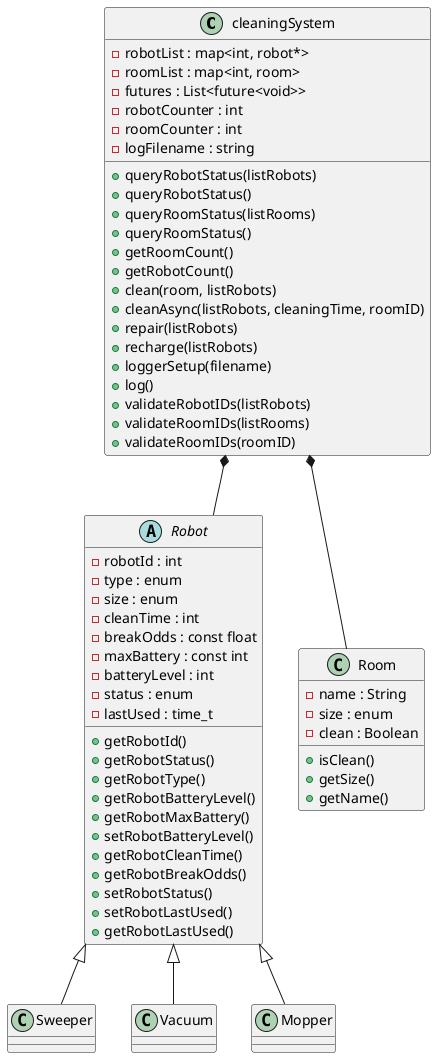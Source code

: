 @startuml
Class cleaningSystem{
    -robotList : map<int, robot*>
    -roomList : map<int, room>
    -futures : List<future<void>>
    -robotCounter : int
    -roomCounter : int
    -logFilename : string

    +queryRobotStatus(listRobots)
    +queryRobotStatus()
    +queryRoomStatus(listRooms)
    +queryRoomStatus()
    +getRoomCount()
    +getRobotCount()
    +clean(room, listRobots)
    +cleanAsync(listRobots, cleaningTime, roomID)
    +repair(listRobots)
    +recharge(listRobots)
    +loggerSetup(filename)
    +log()
    +validateRobotIDs(listRobots)
    +validateRoomIDs(listRooms)
    +validateRoomIDs(roomID)

}
Abstract class Robot{
    -robotId : int
    -type : enum
    -size : enum
    -cleanTime : int
    -breakOdds : const float
    -maxBattery : const int
    -batteryLevel : int
    -status : enum
    -lastUsed : time_t
    +getRobotId()
    +getRobotStatus()
    +getRobotType()
    +getRobotBatteryLevel()
    +getRobotMaxBattery()
    +setRobotBatteryLevel()
    +getRobotCleanTime()
    +getRobotBreakOdds()
    +setRobotStatus()
    +setRobotLastUsed()
    +getRobotLastUsed()
}
class Sweeper
class Vacuum
class Mopper
class Room{
    -name : String
    -size : enum
    -clean : Boolean
    +isClean()
    +getSize()
    +getName()
}
cleaningSystem *-- Robot
Robot <|-- Sweeper
Robot <|-- Vacuum
Robot <|-- Mopper
cleaningSystem *-- Room

@enduml